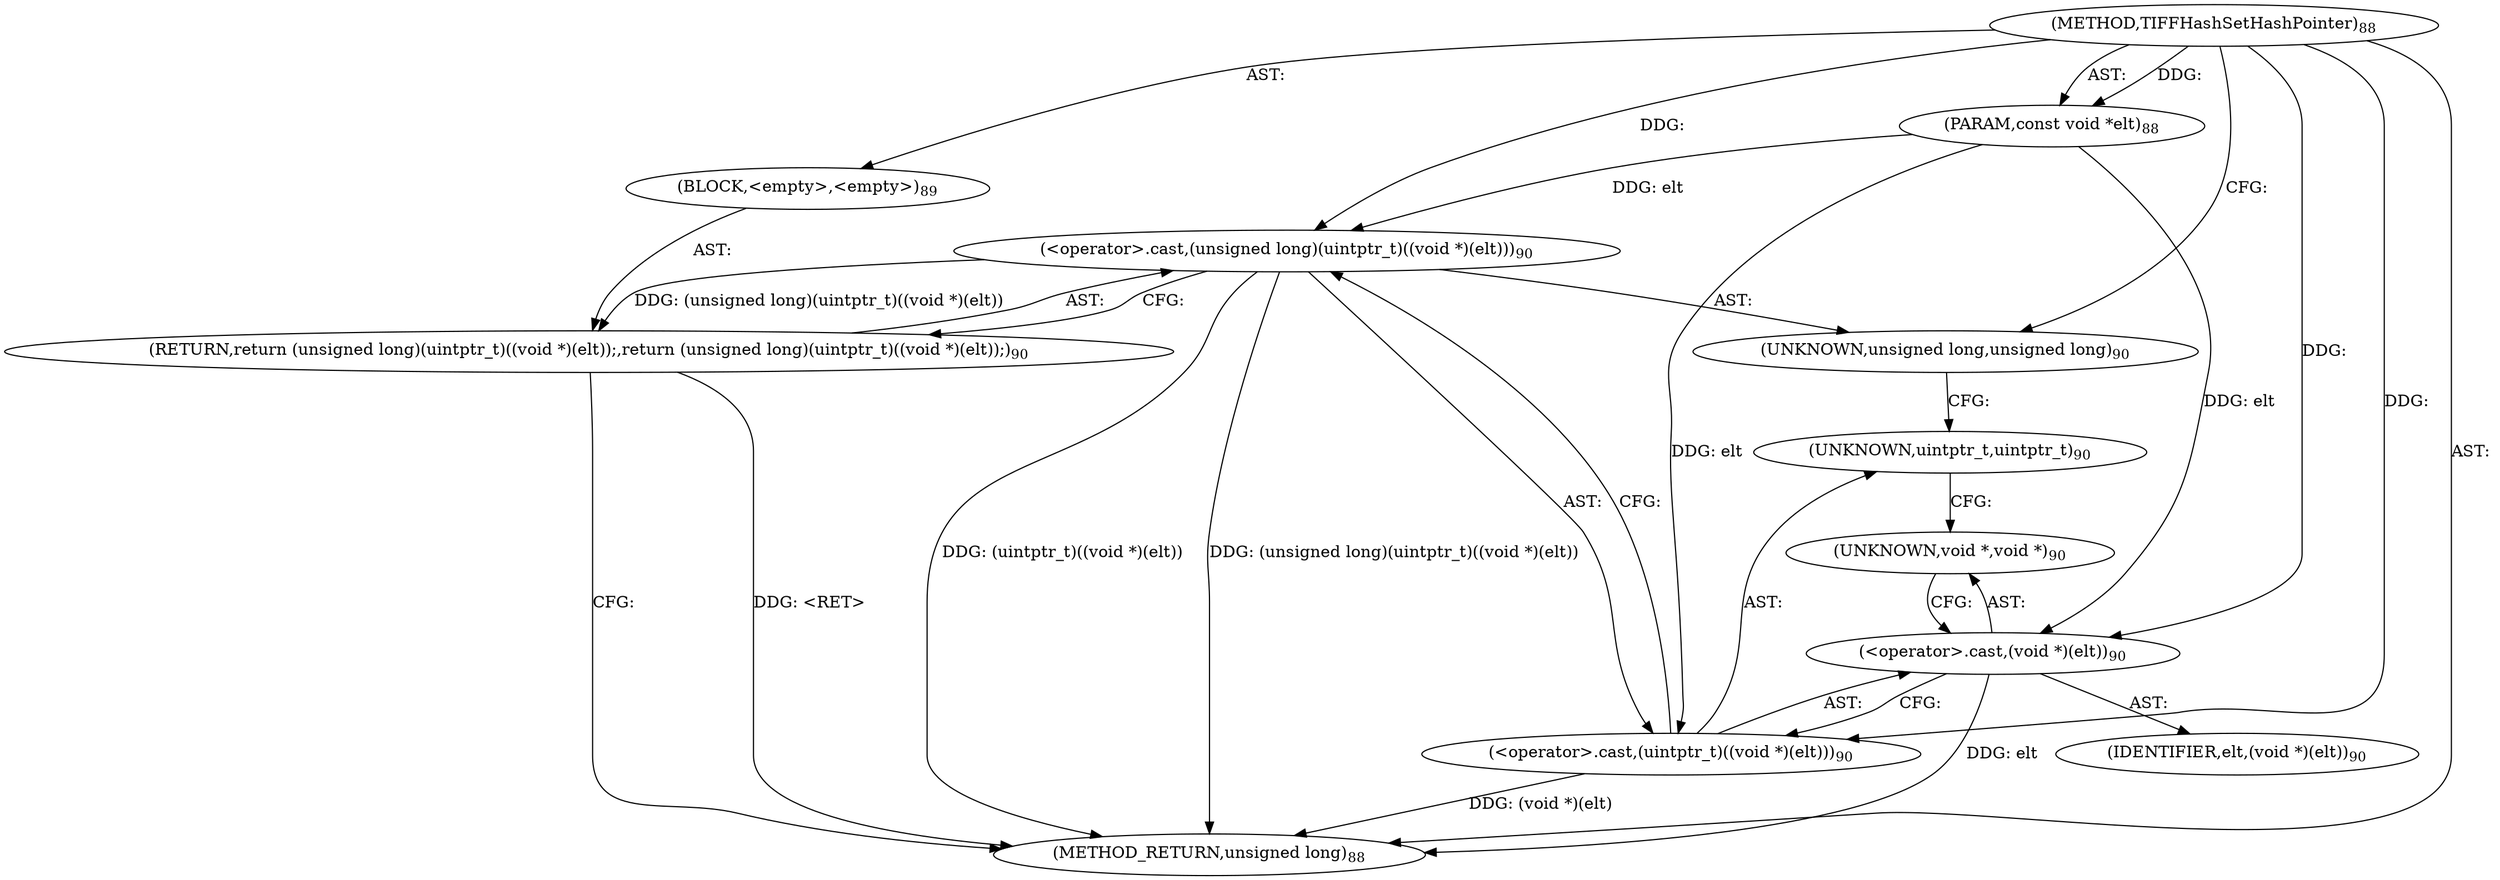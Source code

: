 digraph "TIFFHashSetHashPointer" {  
"4936" [label = <(METHOD,TIFFHashSetHashPointer)<SUB>88</SUB>> ]
"4937" [label = <(PARAM,const void *elt)<SUB>88</SUB>> ]
"4938" [label = <(BLOCK,&lt;empty&gt;,&lt;empty&gt;)<SUB>89</SUB>> ]
"4939" [label = <(RETURN,return (unsigned long)(uintptr_t)((void *)(elt));,return (unsigned long)(uintptr_t)((void *)(elt));)<SUB>90</SUB>> ]
"4940" [label = <(&lt;operator&gt;.cast,(unsigned long)(uintptr_t)((void *)(elt)))<SUB>90</SUB>> ]
"4941" [label = <(UNKNOWN,unsigned long,unsigned long)<SUB>90</SUB>> ]
"4942" [label = <(&lt;operator&gt;.cast,(uintptr_t)((void *)(elt)))<SUB>90</SUB>> ]
"4943" [label = <(UNKNOWN,uintptr_t,uintptr_t)<SUB>90</SUB>> ]
"4944" [label = <(&lt;operator&gt;.cast,(void *)(elt))<SUB>90</SUB>> ]
"4945" [label = <(UNKNOWN,void *,void *)<SUB>90</SUB>> ]
"4946" [label = <(IDENTIFIER,elt,(void *)(elt))<SUB>90</SUB>> ]
"4947" [label = <(METHOD_RETURN,unsigned long)<SUB>88</SUB>> ]
  "4936" -> "4937"  [ label = "AST: "] 
  "4936" -> "4938"  [ label = "AST: "] 
  "4936" -> "4947"  [ label = "AST: "] 
  "4938" -> "4939"  [ label = "AST: "] 
  "4939" -> "4940"  [ label = "AST: "] 
  "4940" -> "4941"  [ label = "AST: "] 
  "4940" -> "4942"  [ label = "AST: "] 
  "4942" -> "4943"  [ label = "AST: "] 
  "4942" -> "4944"  [ label = "AST: "] 
  "4944" -> "4945"  [ label = "AST: "] 
  "4944" -> "4946"  [ label = "AST: "] 
  "4939" -> "4947"  [ label = "CFG: "] 
  "4940" -> "4939"  [ label = "CFG: "] 
  "4941" -> "4943"  [ label = "CFG: "] 
  "4942" -> "4940"  [ label = "CFG: "] 
  "4943" -> "4945"  [ label = "CFG: "] 
  "4944" -> "4942"  [ label = "CFG: "] 
  "4945" -> "4944"  [ label = "CFG: "] 
  "4936" -> "4941"  [ label = "CFG: "] 
  "4939" -> "4947"  [ label = "DDG: &lt;RET&gt;"] 
  "4944" -> "4947"  [ label = "DDG: elt"] 
  "4942" -> "4947"  [ label = "DDG: (void *)(elt)"] 
  "4940" -> "4947"  [ label = "DDG: (uintptr_t)((void *)(elt))"] 
  "4940" -> "4947"  [ label = "DDG: (unsigned long)(uintptr_t)((void *)(elt))"] 
  "4936" -> "4937"  [ label = "DDG: "] 
  "4940" -> "4939"  [ label = "DDG: (unsigned long)(uintptr_t)((void *)(elt))"] 
  "4937" -> "4940"  [ label = "DDG: elt"] 
  "4936" -> "4940"  [ label = "DDG: "] 
  "4937" -> "4942"  [ label = "DDG: elt"] 
  "4936" -> "4942"  [ label = "DDG: "] 
  "4937" -> "4944"  [ label = "DDG: elt"] 
  "4936" -> "4944"  [ label = "DDG: "] 
}
